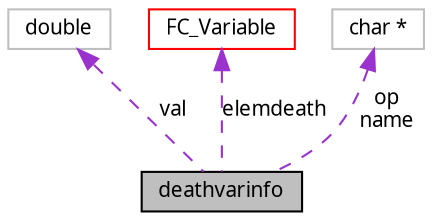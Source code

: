 digraph G
{
  edge [fontname="FreeSans.ttf",fontsize=10,labelfontname="FreeSans.ttf",labelfontsize=10];
  node [fontname="FreeSans.ttf",fontsize=10,shape=record];
  Node1 [label="deathvarinfo",height=0.2,width=0.4,color="black", fillcolor="grey75", style="filled" fontcolor="black"];
  Node2 -> Node1 [dir=back,color="darkorchid3",fontsize=10,style="dashed",label="val",fontname="FreeSans.ttf"];
  Node2 [label="double",height=0.2,width=0.4,color="grey75", fillcolor="white", style="filled"];
  Node3 -> Node1 [dir=back,color="darkorchid3",fontsize=10,style="dashed",label="elemdeath",fontname="FreeSans.ttf"];
  Node3 [label="FC_Variable",height=0.2,width=0.4,color="red", fillcolor="white", style="filled",URL="$structFC__Variable.html"];
  Node4 -> Node1 [dir=back,color="darkorchid3",fontsize=10,style="dashed",label="op\nname",fontname="FreeSans.ttf"];
  Node4 [label="char *",height=0.2,width=0.4,color="grey75", fillcolor="white", style="filled"];
}

